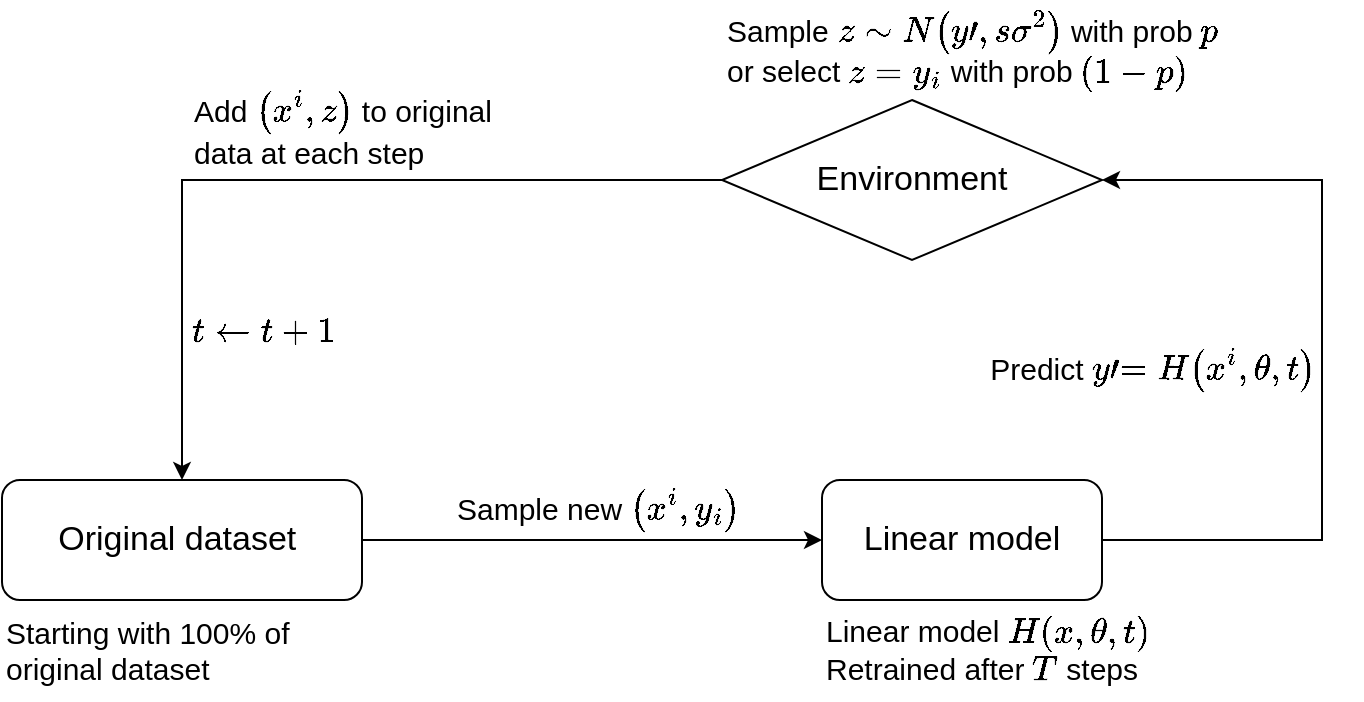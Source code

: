 <mxfile version="21.2.3">
  <diagram name="Страница 1" id="igfU8gLaWjbq7Pzlw07u">
    <mxGraphModel dx="954" dy="623" grid="1" gridSize="10" guides="1" tooltips="1" connect="1" arrows="1" fold="1" page="1" pageScale="1" pageWidth="827" pageHeight="1169" math="1" shadow="0">
      <root>
        <mxCell id="0" />
        <mxCell id="1" parent="0" />
        <mxCell id="_CXX0PR6HLglEDPucWaO-19" style="edgeStyle=orthogonalEdgeStyle;rounded=0;orthogonalLoop=1;jettySize=auto;html=1;exitX=1;exitY=0.5;exitDx=0;exitDy=0;entryX=0;entryY=0.5;entryDx=0;entryDy=0;" parent="1" source="_CXX0PR6HLglEDPucWaO-4" target="_CXX0PR6HLglEDPucWaO-8" edge="1">
          <mxGeometry relative="1" as="geometry" />
        </mxCell>
        <mxCell id="_CXX0PR6HLglEDPucWaO-4" value="&lt;font style=&quot;font-size: 17px;&quot;&gt;Original dataset&amp;nbsp;&lt;/font&gt;" style="rounded=1;whiteSpace=wrap;html=1;" parent="1" vertex="1">
          <mxGeometry x="40" y="350" width="180" height="60" as="geometry" />
        </mxCell>
        <mxCell id="_CXX0PR6HLglEDPucWaO-5" value="&lt;font style=&quot;font-size: 15px;&quot;&gt;Starting with 100% of&lt;br&gt;original dataset&lt;/font&gt;" style="text;html=1;align=left;verticalAlign=middle;resizable=0;points=[];autosize=1;strokeColor=none;fillColor=none;" parent="1" vertex="1">
          <mxGeometry x="40" y="410" width="170" height="50" as="geometry" />
        </mxCell>
        <mxCell id="_CXX0PR6HLglEDPucWaO-7" value="&lt;font style=&quot;font-size: 15px;&quot;&gt;Sample new `(x^i, y_i)`&amp;nbsp;&lt;/font&gt;" style="text;html=1;align=center;verticalAlign=middle;resizable=0;points=[];autosize=1;strokeColor=none;fillColor=none;" parent="1" vertex="1">
          <mxGeometry x="250" y="350" width="180" height="30" as="geometry" />
        </mxCell>
        <mxCell id="_CXX0PR6HLglEDPucWaO-9" style="edgeStyle=orthogonalEdgeStyle;rounded=0;orthogonalLoop=1;jettySize=auto;html=1;exitX=1;exitY=0.5;exitDx=0;exitDy=0;entryX=1;entryY=0.5;entryDx=0;entryDy=0;" parent="1" source="_CXX0PR6HLglEDPucWaO-8" target="_CXX0PR6HLglEDPucWaO-14" edge="1">
          <mxGeometry relative="1" as="geometry">
            <mxPoint x="550" y="140" as="targetPoint" />
            <Array as="points">
              <mxPoint x="700" y="380" />
              <mxPoint x="700" y="200" />
            </Array>
          </mxGeometry>
        </mxCell>
        <mxCell id="_CXX0PR6HLglEDPucWaO-8" value="&lt;font style=&quot;font-size: 17px;&quot;&gt;Linear model&lt;/font&gt;" style="rounded=1;whiteSpace=wrap;html=1;" parent="1" vertex="1">
          <mxGeometry x="450" y="350" width="140" height="60" as="geometry" />
        </mxCell>
        <mxCell id="_CXX0PR6HLglEDPucWaO-12" value="&lt;font style=&quot;font-size: 15px;&quot;&gt;Predict `y&#39; = H(x^i, \theta, t)`&lt;br&gt;&lt;/font&gt;" style="text;html=1;align=center;verticalAlign=middle;resizable=0;points=[];autosize=1;strokeColor=none;fillColor=none;" parent="1" vertex="1">
          <mxGeometry x="510" y="280" width="210" height="30" as="geometry" />
        </mxCell>
        <mxCell id="_CXX0PR6HLglEDPucWaO-21" style="edgeStyle=orthogonalEdgeStyle;rounded=0;orthogonalLoop=1;jettySize=auto;html=1;exitX=0;exitY=0.5;exitDx=0;exitDy=0;" parent="1" source="_CXX0PR6HLglEDPucWaO-14" edge="1">
          <mxGeometry relative="1" as="geometry">
            <mxPoint x="130" y="350" as="targetPoint" />
            <Array as="points">
              <mxPoint x="130" y="200" />
              <mxPoint x="130" y="350" />
            </Array>
          </mxGeometry>
        </mxCell>
        <mxCell id="_CXX0PR6HLglEDPucWaO-14" value="&lt;font style=&quot;font-size: 17px;&quot;&gt;Environment&lt;/font&gt;" style="rhombus;whiteSpace=wrap;html=1;" parent="1" vertex="1">
          <mxGeometry x="400" y="160" width="190" height="80" as="geometry" />
        </mxCell>
        <mxCell id="_CXX0PR6HLglEDPucWaO-16" value="&lt;font style=&quot;font-size: 15px;&quot;&gt;Sample `z \sim N(y&#39;, s \sigma^2)` with prob `p`&lt;br&gt;&lt;/font&gt;&lt;div style=&quot;text-align: left; font-size: 15px;&quot;&gt;&lt;font style=&quot;font-size: 15px;&quot;&gt;or select `z = y_i` with prob `(1-p)`&lt;/font&gt;&lt;/div&gt;" style="text;html=1;align=center;verticalAlign=middle;resizable=0;points=[];autosize=1;strokeColor=none;fillColor=none;" parent="1" vertex="1">
          <mxGeometry x="360" y="110" width="330" height="50" as="geometry" />
        </mxCell>
        <mxCell id="_CXX0PR6HLglEDPucWaO-22" value="&lt;font style=&quot;font-size: 15px;&quot;&gt;Add `(x^i, z)` to original&lt;br&gt;&lt;/font&gt;&lt;div style=&quot;text-align: left; font-size: 15px;&quot;&gt;&lt;font style=&quot;font-size: 15px;&quot;&gt;data at each step&lt;/font&gt;&lt;/div&gt;" style="text;html=1;align=center;verticalAlign=middle;resizable=0;points=[];autosize=1;strokeColor=none;fillColor=none;" parent="1" vertex="1">
          <mxGeometry x="120" y="150" width="180" height="50" as="geometry" />
        </mxCell>
        <mxCell id="XAXBl_ANTsRE0CVsiFGp-1" value="&lt;font style=&quot;font-size: 15px;&quot;&gt;Linear model `H(x, \theta, t)`&lt;br&gt;&lt;/font&gt;&lt;div style=&quot;font-size: 15px;&quot;&gt;&lt;font style=&quot;font-size: 15px;&quot;&gt;Retrained after `T` steps&amp;nbsp;&lt;/font&gt;&lt;/div&gt;" style="text;html=1;align=left;verticalAlign=middle;resizable=0;points=[];autosize=1;strokeColor=none;fillColor=none;" parent="1" vertex="1">
          <mxGeometry x="450" y="410" width="210" height="50" as="geometry" />
        </mxCell>
        <mxCell id="XAXBl_ANTsRE0CVsiFGp-2" value="&lt;font style=&quot;font-size: 15px;&quot;&gt;`t \leftarrow t+1`&lt;/font&gt;" style="text;html=1;align=center;verticalAlign=middle;resizable=0;points=[];autosize=1;strokeColor=none;fillColor=none;" parent="1" vertex="1">
          <mxGeometry x="105" y="260" width="130" height="30" as="geometry" />
        </mxCell>
      </root>
    </mxGraphModel>
  </diagram>
</mxfile>
